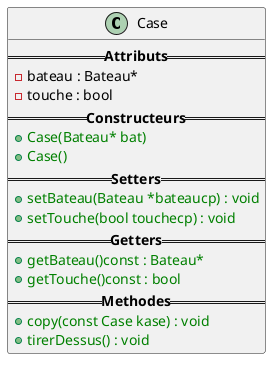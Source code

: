 @startuml
class Case{
    ==<b>Attributs</b>==
        -bateau : Bateau*
        -touche : bool
    ==<b>Constructeurs</b>==
        +<color:green>Case(Bateau* bat)</color>
        +<color:green>Case()</color>
    ==<b>Setters</b>==
        +<color:green>setBateau(Bateau *bateaucp) : void</color>
        +<color:green>setTouche(bool touchecp) : void</color>
    ==<b>Getters</b>==
        +<color:green>getBateau()const : Bateau*</color>
        +<color:green>getTouche()const : bool</color>
    ==<b>Methodes</b>==
        +<color:green>copy(const Case kase) : void</color>
        +<color:green>tirerDessus() : void</color>
}
@enduml
'7a92f3cda0d91a791a18a9a36c339eeb  src/Case.hpp
'a3003bca2a1a69abc6d9d4063f5eed11  src/Case.cpp
